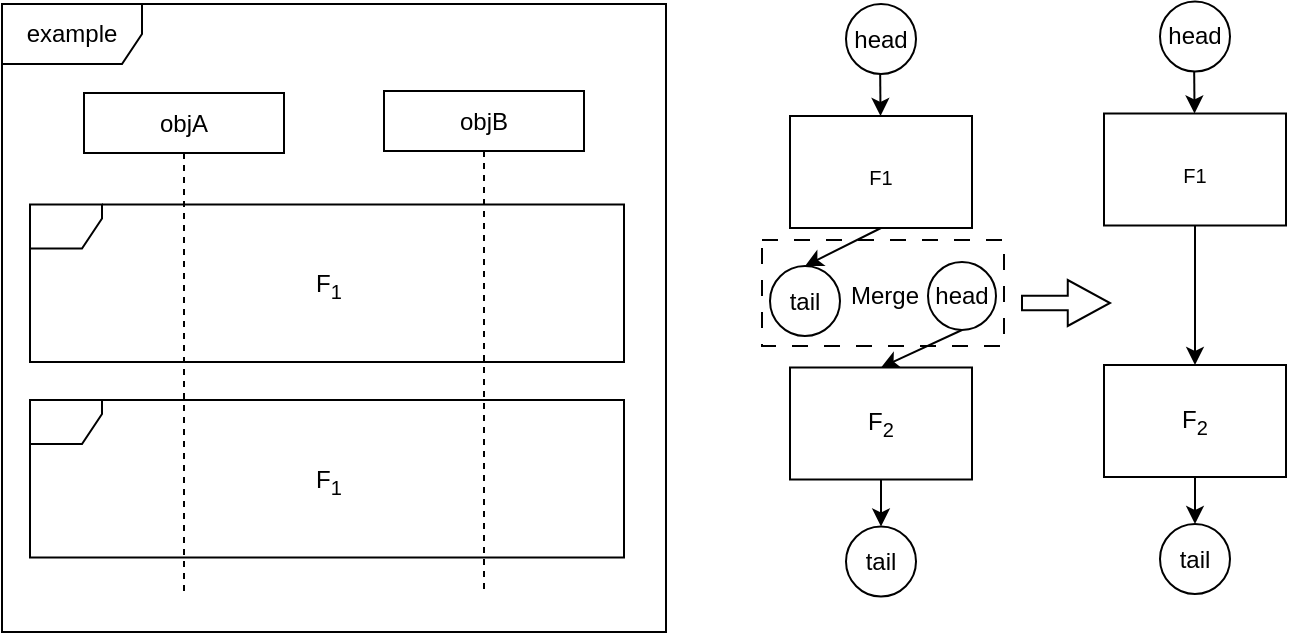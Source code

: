 <mxfile version="24.2.2" type="github">
  <diagram name="第 1 页" id="PI-PgolQ2Xf6EuyH13EB">
    <mxGraphModel dx="1019" dy="747" grid="0" gridSize="10" guides="1" tooltips="1" connect="1" arrows="1" fold="1" page="1" pageScale="1" pageWidth="1169" pageHeight="1654" math="0" shadow="0">
      <root>
        <mxCell id="0" />
        <mxCell id="1" parent="0" />
        <mxCell id="4_5liSmTW8YfvUXAWCBd-30" value="" style="rounded=0;whiteSpace=wrap;html=1;dashed=1;dashPattern=8 8;" vertex="1" parent="1">
          <mxGeometry x="431" y="182" width="121" height="53" as="geometry" />
        </mxCell>
        <mxCell id="4_5liSmTW8YfvUXAWCBd-4" value="objA" style="shape=umlLifeline;perimeter=lifelinePerimeter;whiteSpace=wrap;html=1;container=1;dropTarget=0;collapsible=0;recursiveResize=0;outlineConnect=0;portConstraint=eastwest;newEdgeStyle={&quot;curved&quot;:0,&quot;rounded&quot;:0};size=30;" vertex="1" parent="1">
          <mxGeometry x="92" y="108.5" width="100" height="250.5" as="geometry" />
        </mxCell>
        <mxCell id="4_5liSmTW8YfvUXAWCBd-5" value="objB" style="shape=umlLifeline;perimeter=lifelinePerimeter;whiteSpace=wrap;html=1;container=1;dropTarget=0;collapsible=0;recursiveResize=0;outlineConnect=0;portConstraint=eastwest;newEdgeStyle={&quot;curved&quot;:0,&quot;rounded&quot;:0};size=30;" vertex="1" parent="1">
          <mxGeometry x="242" y="107.5" width="100" height="250.5" as="geometry" />
        </mxCell>
        <mxCell id="4_5liSmTW8YfvUXAWCBd-6" value="" style="shape=umlFrame;whiteSpace=wrap;html=1;pointerEvents=0;width=36;height=22;" vertex="1" parent="1">
          <mxGeometry x="65" y="164.25" width="297" height="78.75" as="geometry" />
        </mxCell>
        <mxCell id="4_5liSmTW8YfvUXAWCBd-7" value="example" style="shape=umlFrame;whiteSpace=wrap;html=1;pointerEvents=0;width=70;height=30;" vertex="1" parent="1">
          <mxGeometry x="51" y="64" width="332" height="314" as="geometry" />
        </mxCell>
        <mxCell id="4_5liSmTW8YfvUXAWCBd-15" value="F&lt;sub&gt;1&lt;/sub&gt;" style="text;html=1;align=center;verticalAlign=middle;resizable=0;points=[];autosize=1;strokeColor=none;fillColor=none;" vertex="1" parent="1">
          <mxGeometry x="198" y="190.75" width="31" height="29" as="geometry" />
        </mxCell>
        <mxCell id="4_5liSmTW8YfvUXAWCBd-16" value="" style="shape=umlFrame;whiteSpace=wrap;html=1;pointerEvents=0;width=36;height=22;" vertex="1" parent="1">
          <mxGeometry x="65" y="262" width="297" height="78.75" as="geometry" />
        </mxCell>
        <mxCell id="4_5liSmTW8YfvUXAWCBd-17" value="F&lt;sub&gt;1&lt;/sub&gt;" style="text;html=1;align=center;verticalAlign=middle;resizable=0;points=[];autosize=1;strokeColor=none;fillColor=none;" vertex="1" parent="1">
          <mxGeometry x="198" y="288.5" width="31" height="29" as="geometry" />
        </mxCell>
        <mxCell id="4_5liSmTW8YfvUXAWCBd-18" style="rounded=0;orthogonalLoop=1;jettySize=auto;html=1;" edge="1" parent="1" target="4_5liSmTW8YfvUXAWCBd-23">
          <mxGeometry relative="1" as="geometry">
            <mxPoint x="490" y="88" as="sourcePoint" />
          </mxGeometry>
        </mxCell>
        <mxCell id="4_5liSmTW8YfvUXAWCBd-19" style="rounded=0;orthogonalLoop=1;jettySize=auto;html=1;exitX=0.5;exitY=1;exitDx=0;exitDy=0;entryX=0.5;entryY=0;entryDx=0;entryDy=0;" edge="1" parent="1" source="4_5liSmTW8YfvUXAWCBd-26" target="4_5liSmTW8YfvUXAWCBd-24">
          <mxGeometry relative="1" as="geometry">
            <mxPoint x="566" y="254" as="sourcePoint" />
          </mxGeometry>
        </mxCell>
        <mxCell id="4_5liSmTW8YfvUXAWCBd-20" value="head" style="ellipse;whiteSpace=wrap;html=1;aspect=fixed;" vertex="1" parent="1">
          <mxGeometry x="473" y="64" width="35" height="35" as="geometry" />
        </mxCell>
        <mxCell id="4_5liSmTW8YfvUXAWCBd-21" value="tail" style="ellipse;whiteSpace=wrap;html=1;aspect=fixed;" vertex="1" parent="1">
          <mxGeometry x="435" y="195" width="35" height="35" as="geometry" />
        </mxCell>
        <mxCell id="4_5liSmTW8YfvUXAWCBd-22" style="rounded=0;orthogonalLoop=1;jettySize=auto;html=1;exitX=0.5;exitY=1;exitDx=0;exitDy=0;entryX=0.5;entryY=0;entryDx=0;entryDy=0;" edge="1" parent="1" source="4_5liSmTW8YfvUXAWCBd-23" target="4_5liSmTW8YfvUXAWCBd-21">
          <mxGeometry relative="1" as="geometry" />
        </mxCell>
        <mxCell id="4_5liSmTW8YfvUXAWCBd-23" value="&lt;sub&gt;F1&lt;/sub&gt;" style="rounded=0;whiteSpace=wrap;html=1;" vertex="1" parent="1">
          <mxGeometry x="445" y="120" width="91" height="56" as="geometry" />
        </mxCell>
        <mxCell id="4_5liSmTW8YfvUXAWCBd-24" value="F&lt;sub&gt;2&lt;/sub&gt;" style="rounded=0;whiteSpace=wrap;html=1;" vertex="1" parent="1">
          <mxGeometry x="445" y="245.75" width="91" height="56" as="geometry" />
        </mxCell>
        <mxCell id="4_5liSmTW8YfvUXAWCBd-25" style="rounded=0;orthogonalLoop=1;jettySize=auto;html=1;exitX=0.5;exitY=1;exitDx=0;exitDy=0;entryX=0.5;entryY=0;entryDx=0;entryDy=0;" edge="1" parent="1" source="4_5liSmTW8YfvUXAWCBd-24" target="4_5liSmTW8YfvUXAWCBd-28">
          <mxGeometry relative="1" as="geometry">
            <mxPoint x="491" y="331.25" as="targetPoint" />
          </mxGeometry>
        </mxCell>
        <mxCell id="4_5liSmTW8YfvUXAWCBd-26" value="head" style="ellipse;whiteSpace=wrap;html=1;aspect=fixed;" vertex="1" parent="1">
          <mxGeometry x="514" y="193" width="34" height="34" as="geometry" />
        </mxCell>
        <mxCell id="4_5liSmTW8YfvUXAWCBd-28" value="tail" style="ellipse;whiteSpace=wrap;html=1;aspect=fixed;" vertex="1" parent="1">
          <mxGeometry x="473" y="325.25" width="35" height="35" as="geometry" />
        </mxCell>
        <mxCell id="4_5liSmTW8YfvUXAWCBd-31" value="Merge" style="text;html=1;align=center;verticalAlign=middle;resizable=0;points=[];autosize=1;strokeColor=none;fillColor=none;" vertex="1" parent="1">
          <mxGeometry x="465.5" y="197" width="52" height="26" as="geometry" />
        </mxCell>
        <mxCell id="4_5liSmTW8YfvUXAWCBd-33" style="rounded=0;orthogonalLoop=1;jettySize=auto;html=1;" edge="1" parent="1" target="4_5liSmTW8YfvUXAWCBd-38">
          <mxGeometry relative="1" as="geometry">
            <mxPoint x="647" y="86.75" as="sourcePoint" />
          </mxGeometry>
        </mxCell>
        <mxCell id="4_5liSmTW8YfvUXAWCBd-35" value="head" style="ellipse;whiteSpace=wrap;html=1;aspect=fixed;" vertex="1" parent="1">
          <mxGeometry x="630" y="62.75" width="35" height="35" as="geometry" />
        </mxCell>
        <mxCell id="4_5liSmTW8YfvUXAWCBd-44" style="edgeStyle=orthogonalEdgeStyle;rounded=0;orthogonalLoop=1;jettySize=auto;html=1;entryX=0.5;entryY=0;entryDx=0;entryDy=0;" edge="1" parent="1" source="4_5liSmTW8YfvUXAWCBd-38" target="4_5liSmTW8YfvUXAWCBd-39">
          <mxGeometry relative="1" as="geometry" />
        </mxCell>
        <mxCell id="4_5liSmTW8YfvUXAWCBd-38" value="&lt;sub&gt;F1&lt;/sub&gt;" style="rounded=0;whiteSpace=wrap;html=1;" vertex="1" parent="1">
          <mxGeometry x="602" y="118.75" width="91" height="56" as="geometry" />
        </mxCell>
        <mxCell id="4_5liSmTW8YfvUXAWCBd-39" value="F&lt;sub&gt;2&lt;/sub&gt;" style="rounded=0;whiteSpace=wrap;html=1;" vertex="1" parent="1">
          <mxGeometry x="602" y="244.5" width="91" height="56" as="geometry" />
        </mxCell>
        <mxCell id="4_5liSmTW8YfvUXAWCBd-40" style="rounded=0;orthogonalLoop=1;jettySize=auto;html=1;exitX=0.5;exitY=1;exitDx=0;exitDy=0;entryX=0.5;entryY=0;entryDx=0;entryDy=0;" edge="1" parent="1" source="4_5liSmTW8YfvUXAWCBd-39" target="4_5liSmTW8YfvUXAWCBd-42">
          <mxGeometry relative="1" as="geometry">
            <mxPoint x="648" y="330" as="targetPoint" />
          </mxGeometry>
        </mxCell>
        <mxCell id="4_5liSmTW8YfvUXAWCBd-42" value="tail" style="ellipse;whiteSpace=wrap;html=1;aspect=fixed;" vertex="1" parent="1">
          <mxGeometry x="630" y="324" width="35" height="35" as="geometry" />
        </mxCell>
        <mxCell id="4_5liSmTW8YfvUXAWCBd-45" value="" style="html=1;shadow=0;dashed=0;align=center;verticalAlign=middle;shape=mxgraph.arrows2.arrow;dy=0.69;dx=21.12;notch=0;" vertex="1" parent="1">
          <mxGeometry x="561" y="202" width="44" height="23" as="geometry" />
        </mxCell>
      </root>
    </mxGraphModel>
  </diagram>
</mxfile>
